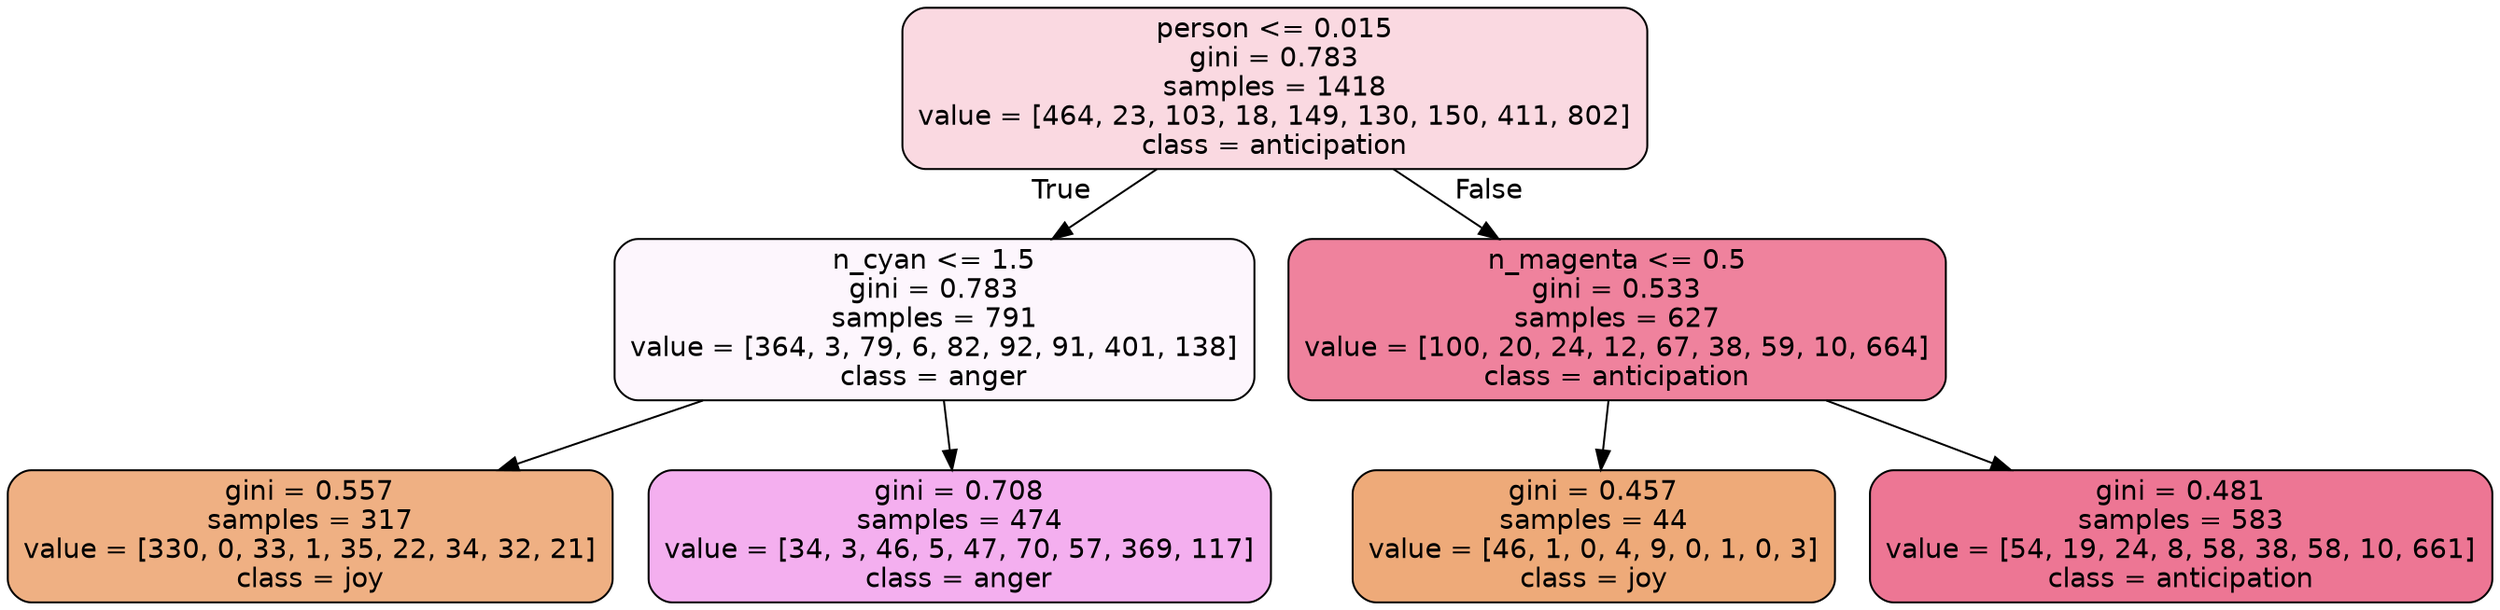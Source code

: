 digraph Tree {
node [shape=box, style="filled, rounded", color="black", fontname=helvetica] ;
edge [fontname=helvetica] ;
0 [label="person <= 0.015\ngini = 0.783\nsamples = 1418\nvalue = [464, 23, 103, 18, 149, 130, 150, 411, 802]\nclass = anticipation", fillcolor="#e5396430"] ;
1 [label="n_cyan <= 1.5\ngini = 0.783\nsamples = 791\nvalue = [364, 3, 79, 6, 82, 92, 91, 401, 138]\nclass = anger", fillcolor="#e539d70b"] ;
0 -> 1 [labeldistance=2.5, labelangle=45, headlabel="True"] ;
2 [label="gini = 0.557\nsamples = 317\nvalue = [330, 0, 33, 1, 35, 22, 34, 32, 21]\nclass = joy", fillcolor="#e581399f"] ;
1 -> 2 ;
3 [label="gini = 0.708\nsamples = 474\nvalue = [34, 3, 46, 5, 47, 70, 57, 369, 117]\nclass = anger", fillcolor="#e539d766"] ;
1 -> 3 ;
4 [label="n_magenta <= 0.5\ngini = 0.533\nsamples = 627\nvalue = [100, 20, 24, 12, 67, 38, 59, 10, 664]\nclass = anticipation", fillcolor="#e53964a1"] ;
0 -> 4 [labeldistance=2.5, labelangle=-45, headlabel="False"] ;
5 [label="gini = 0.457\nsamples = 44\nvalue = [46, 1, 0, 4, 9, 0, 1, 0, 3]\nclass = joy", fillcolor="#e58139ac"] ;
4 -> 5 ;
6 [label="gini = 0.481\nsamples = 583\nvalue = [54, 19, 24, 8, 58, 38, 58, 10, 661]\nclass = anticipation", fillcolor="#e53964b0"] ;
4 -> 6 ;
}
